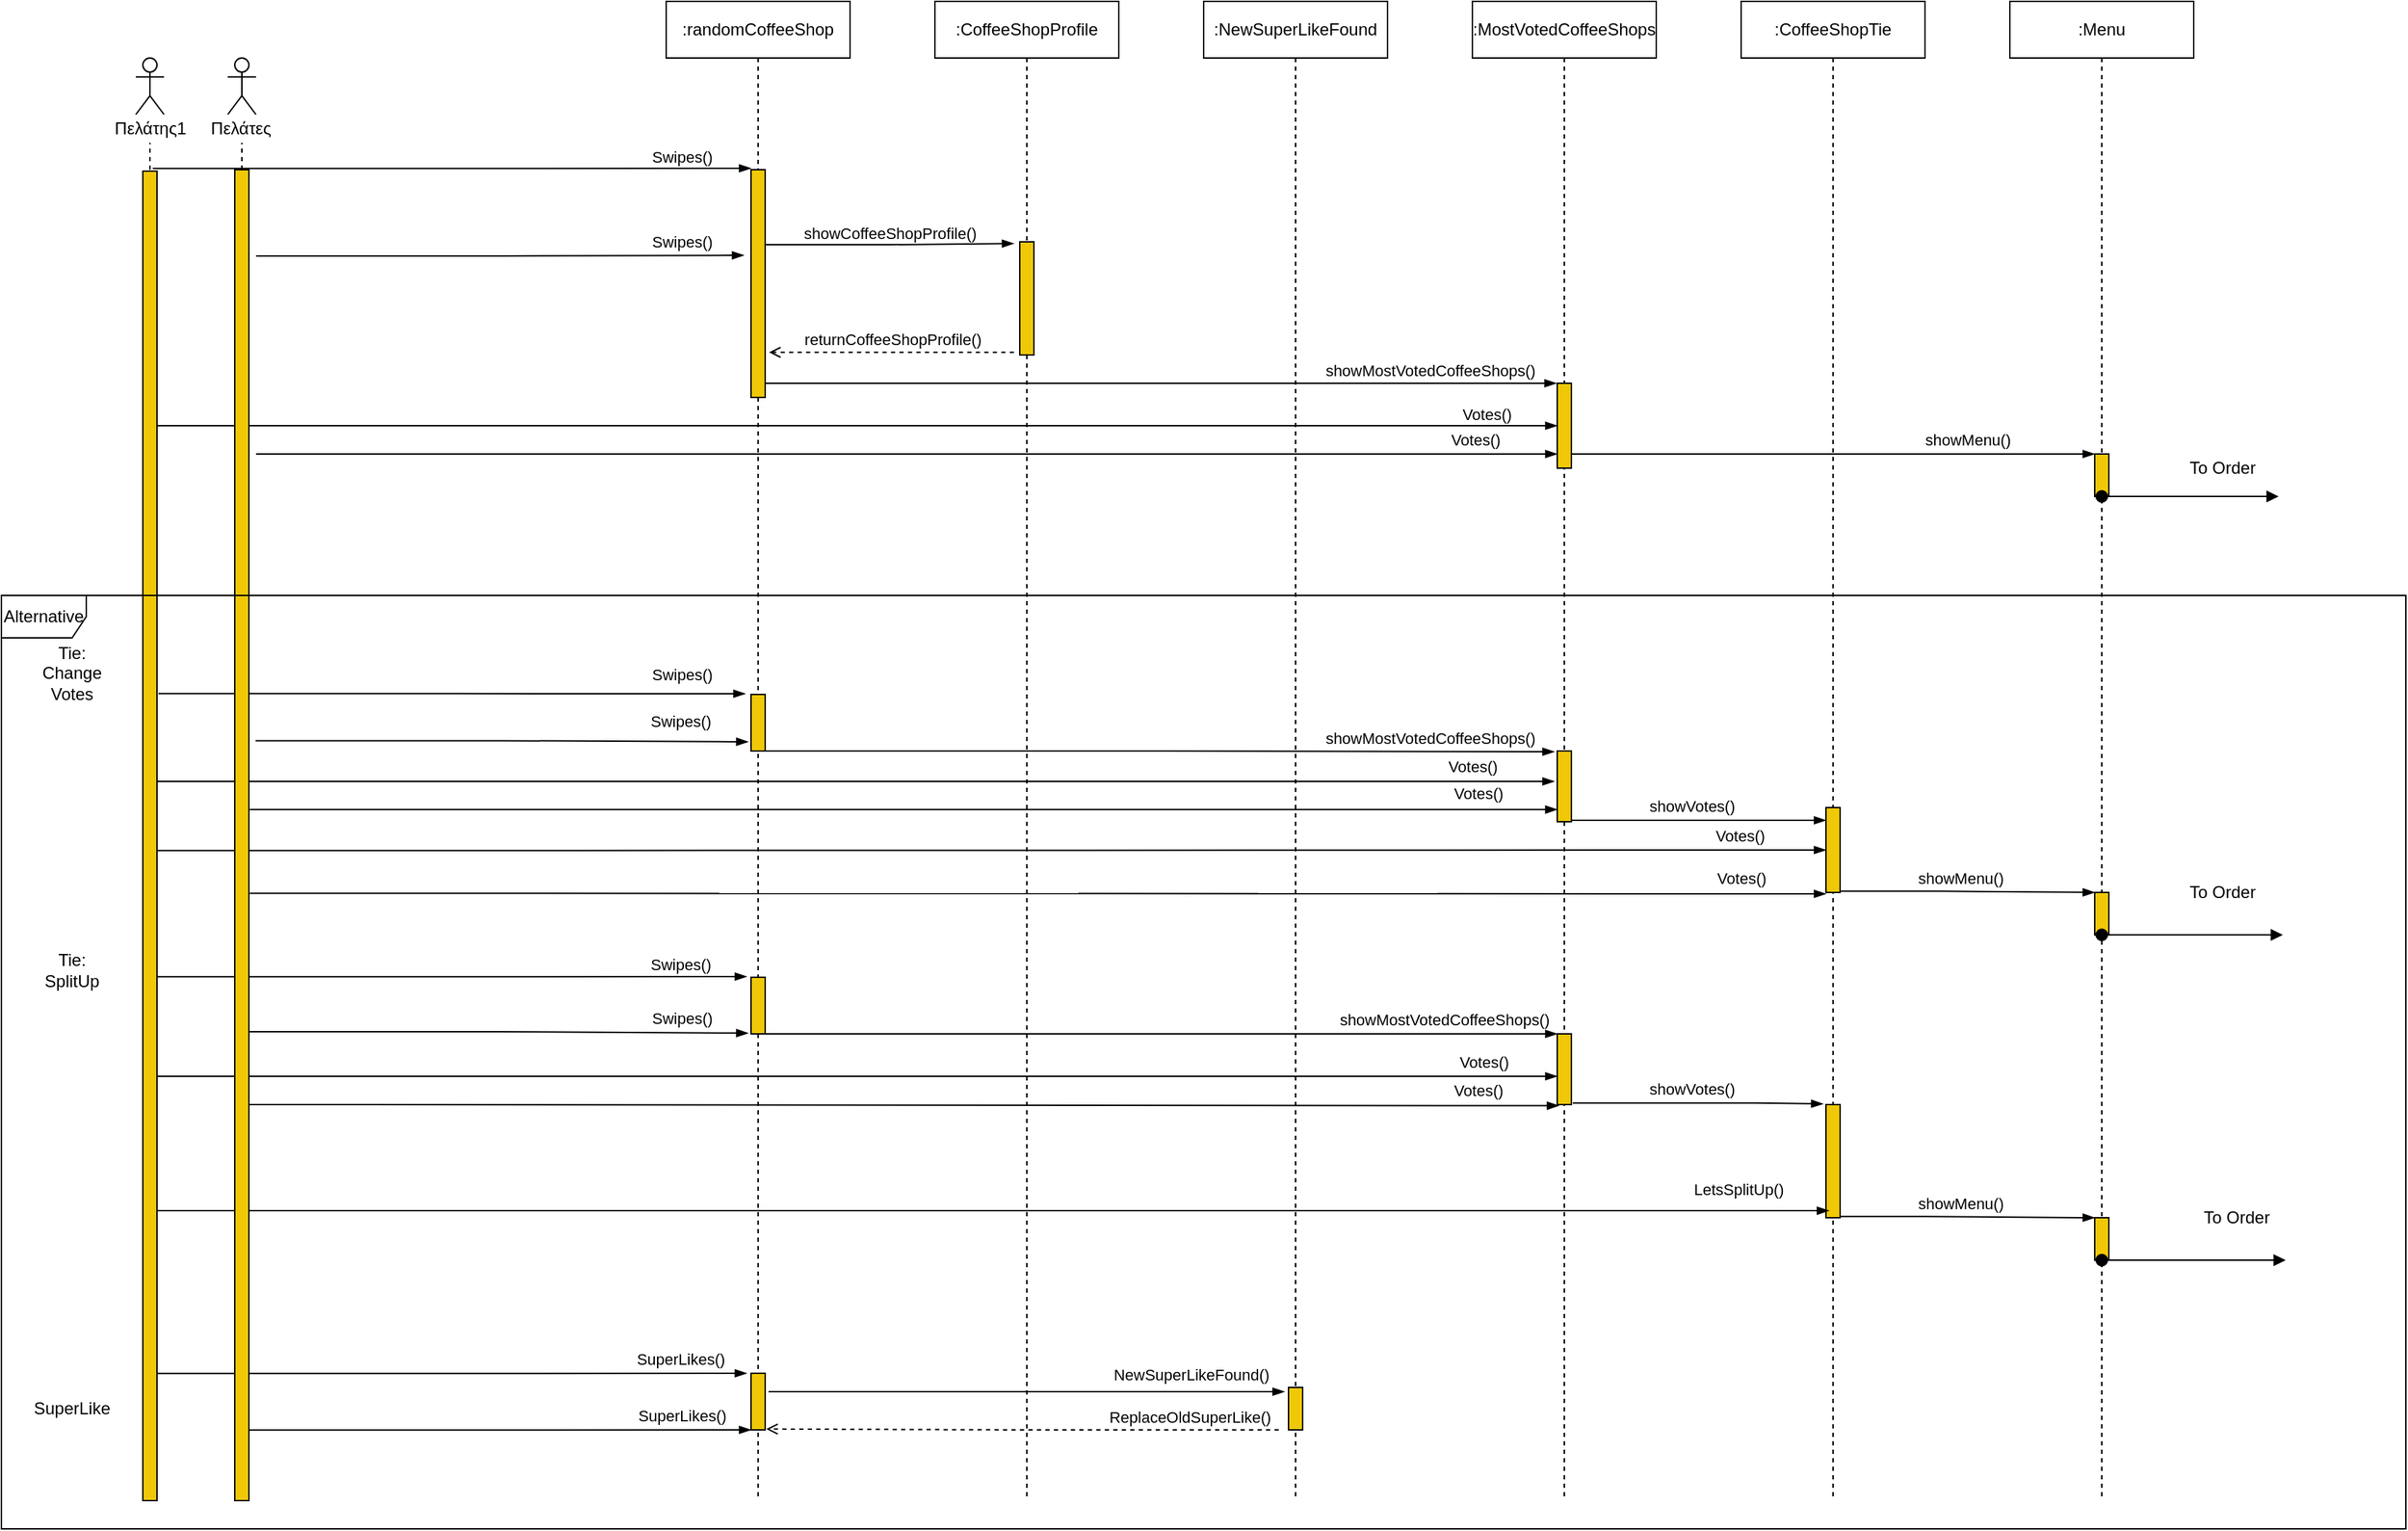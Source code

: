 <mxfile version="18.0.5" type="device"><diagram id="kgpKYQtTHZ0yAKxKKP6v" name="Page-1"><mxGraphModel dx="2144" dy="1158" grid="1" gridSize="10" guides="1" tooltips="1" connect="1" arrows="1" fold="1" page="1" pageScale="1" pageWidth="850" pageHeight="1100" math="0" shadow="0"><root><mxCell id="0"/><mxCell id="1" parent="0"/><mxCell id="6lnbLi-BZefnNeF9hboV-28" value="" style="edgeStyle=elbowEdgeStyle;fontSize=12;html=1;endArrow=blockThin;endFill=1;rounded=0;exitX=1;exitY=0.606;exitDx=0;exitDy=0;exitPerimeter=0;entryX=-0.3;entryY=-0.013;entryDx=0;entryDy=0;entryPerimeter=0;" edge="1" parent="1"><mxGeometry width="160" relative="1" as="geometry"><mxPoint x="110" y="990.16" as="sourcePoint"/><mxPoint x="527.0" y="990.0" as="targetPoint"/><Array as="points"/></mxGeometry></mxCell><mxCell id="6lnbLi-BZefnNeF9hboV-29" value="SuperLikes()" style="edgeLabel;html=1;align=center;verticalAlign=middle;resizable=0;points=[];" vertex="1" connectable="0" parent="6lnbLi-BZefnNeF9hboV-28"><mxGeometry relative="1" as="geometry"><mxPoint x="161" y="-10" as="offset"/></mxGeometry></mxCell><mxCell id="6lnbLi-BZefnNeF9hboV-7" value="" style="endArrow=blockThin;html=1;rounded=0;endFill=1;exitX=0.783;exitY=0.521;exitDx=0;exitDy=0;exitPerimeter=0;" edge="1" parent="1" source="6lnbLi-BZefnNeF9hboV-1" target="zHAnFsclG3uKEAv8WOl_-53"><mxGeometry width="50" height="50" relative="1" as="geometry"><mxPoint x="180" y="590" as="sourcePoint"/><mxPoint x="1080" y="590" as="targetPoint"/></mxGeometry></mxCell><mxCell id="zHAnFsclG3uKEAv8WOl_-54" value="" style="edgeStyle=elbowEdgeStyle;fontSize=12;html=1;endArrow=blockThin;endFill=1;rounded=0;exitX=1;exitY=0.459;exitDx=0;exitDy=0;exitPerimeter=0;entryX=-0.2;entryY=0.43;entryDx=0;entryDy=0;entryPerimeter=0;" parent="1" edge="1" target="zHAnFsclG3uKEAv8WOl_-53" source="zHAnFsclG3uKEAv8WOl_-13"><mxGeometry width="160" relative="1" as="geometry"><mxPoint x="350" y="570" as="sourcePoint"/><mxPoint x="1090" y="573" as="targetPoint"/><Array as="points"><mxPoint x="1070" y="570"/><mxPoint x="650" y="580"/><mxPoint x="670" y="570"/></Array></mxGeometry></mxCell><mxCell id="zHAnFsclG3uKEAv8WOl_-55" value="Votes()" style="edgeLabel;html=1;align=center;verticalAlign=middle;resizable=0;points=[];" parent="zHAnFsclG3uKEAv8WOl_-54" vertex="1" connectable="0"><mxGeometry relative="1" as="geometry"><mxPoint x="436" y="-11" as="offset"/></mxGeometry></mxCell><mxCell id="zHAnFsclG3uKEAv8WOl_-73" value="" style="edgeStyle=elbowEdgeStyle;fontSize=12;html=1;endArrow=blockThin;endFill=1;rounded=0;" parent="1" edge="1" source="zHAnFsclG3uKEAv8WOl_-11"><mxGeometry width="160" relative="1" as="geometry"><mxPoint x="120" y="780" as="sourcePoint"/><mxPoint x="1100" y="780" as="targetPoint"/><Array as="points"><mxPoint x="410" y="780"/><mxPoint x="430" y="770"/></Array></mxGeometry></mxCell><mxCell id="zHAnFsclG3uKEAv8WOl_-74" value="Votes()" style="edgeLabel;html=1;align=center;verticalAlign=middle;resizable=0;points=[];" parent="zHAnFsclG3uKEAv8WOl_-73" vertex="1" connectable="0"><mxGeometry relative="1" as="geometry"><mxPoint x="445" y="-10" as="offset"/></mxGeometry></mxCell><mxCell id="zHAnFsclG3uKEAv8WOl_-11" value="" style="shape=umlLifeline;participant=umlActor;perimeter=lifelinePerimeter;whiteSpace=wrap;html=1;container=1;collapsible=0;recursiveResize=0;verticalAlign=top;spacingTop=36;outlineConnect=0;strokeColor=default;shadow=0;fontFamily=Times New Roman;fillColor=none;" parent="1" vertex="1"><mxGeometry x="95" y="60" width="20" height="1000" as="geometry"/></mxCell><mxCell id="zHAnFsclG3uKEAv8WOl_-14" value=":randomCoffeeShop" style="shape=umlLifeline;perimeter=lifelinePerimeter;whiteSpace=wrap;html=1;container=1;collapsible=0;recursiveResize=0;outlineConnect=0;strokeColor=default;fillColor=none;" parent="1" vertex="1"><mxGeometry x="470" y="20" width="130" height="1060" as="geometry"/></mxCell><mxCell id="zHAnFsclG3uKEAv8WOl_-15" value="" style="html=1;points=[];perimeter=orthogonalPerimeter;fillColor=#F0C808;" parent="zHAnFsclG3uKEAv8WOl_-14" vertex="1"><mxGeometry x="60" y="119" width="10" height="161" as="geometry"/></mxCell><mxCell id="zHAnFsclG3uKEAv8WOl_-17" value="" style="edgeStyle=elbowEdgeStyle;fontSize=12;html=1;endArrow=blockThin;endFill=1;rounded=0;exitX=0.7;exitY=-0.002;exitDx=0;exitDy=0;exitPerimeter=0;" parent="zHAnFsclG3uKEAv8WOl_-14" edge="1" source="zHAnFsclG3uKEAv8WOl_-13"><mxGeometry width="160" relative="1" as="geometry"><mxPoint x="-120" y="118" as="sourcePoint"/><mxPoint x="60" y="118" as="targetPoint"/><Array as="points"/></mxGeometry></mxCell><mxCell id="zHAnFsclG3uKEAv8WOl_-18" value="Swipes()" style="edgeLabel;html=1;align=center;verticalAlign=middle;resizable=0;points=[];" parent="zHAnFsclG3uKEAv8WOl_-17" vertex="1" connectable="0"><mxGeometry relative="1" as="geometry"><mxPoint x="162" y="-8" as="offset"/></mxGeometry></mxCell><mxCell id="zHAnFsclG3uKEAv8WOl_-22" value="" style="edgeStyle=elbowEdgeStyle;fontSize=12;html=1;endArrow=blockThin;endFill=1;rounded=0;entryX=-0.411;entryY=0.015;entryDx=0;entryDy=0;entryPerimeter=0;" parent="zHAnFsclG3uKEAv8WOl_-14" target="zHAnFsclG3uKEAv8WOl_-20" edge="1"><mxGeometry width="160" relative="1" as="geometry"><mxPoint x="70" y="172" as="sourcePoint"/><mxPoint x="210" y="170" as="targetPoint"/><Array as="points"/></mxGeometry></mxCell><mxCell id="zHAnFsclG3uKEAv8WOl_-23" value="showCoffeeShopProfile()" style="edgeLabel;html=1;align=center;verticalAlign=middle;resizable=0;points=[];" parent="zHAnFsclG3uKEAv8WOl_-22" vertex="1" connectable="0"><mxGeometry relative="1" as="geometry"><mxPoint y="-8" as="offset"/></mxGeometry></mxCell><mxCell id="zHAnFsclG3uKEAv8WOl_-46" value="" style="html=1;points=[];perimeter=orthogonalPerimeter;fillColor=#F0C808;" parent="zHAnFsclG3uKEAv8WOl_-14" vertex="1"><mxGeometry x="60" y="490" width="10" height="40" as="geometry"/></mxCell><mxCell id="zHAnFsclG3uKEAv8WOl_-69" value="" style="html=1;points=[];perimeter=orthogonalPerimeter;fillColor=#F0C808;" parent="zHAnFsclG3uKEAv8WOl_-14" vertex="1"><mxGeometry x="60" y="690" width="10" height="40" as="geometry"/></mxCell><mxCell id="6lnbLi-BZefnNeF9hboV-27" value="" style="html=1;points=[];perimeter=orthogonalPerimeter;fillColor=#F0C808;" vertex="1" parent="zHAnFsclG3uKEAv8WOl_-14"><mxGeometry x="60" y="970" width="10" height="40" as="geometry"/></mxCell><mxCell id="zHAnFsclG3uKEAv8WOl_-19" value=":CoffeeShopProfile" style="shape=umlLifeline;perimeter=lifelinePerimeter;whiteSpace=wrap;html=1;container=1;collapsible=0;recursiveResize=0;outlineConnect=0;strokeColor=default;fillColor=none;" parent="1" vertex="1"><mxGeometry x="660" y="20" width="130" height="1060" as="geometry"/></mxCell><mxCell id="zHAnFsclG3uKEAv8WOl_-20" value="" style="html=1;points=[];perimeter=orthogonalPerimeter;fillColor=#F0C808;" parent="zHAnFsclG3uKEAv8WOl_-19" vertex="1"><mxGeometry x="60" y="170" width="10" height="80" as="geometry"/></mxCell><mxCell id="zHAnFsclG3uKEAv8WOl_-27" value=":MostVotedCoffeeShops" style="shape=umlLifeline;perimeter=lifelinePerimeter;whiteSpace=wrap;html=1;container=1;collapsible=0;recursiveResize=0;outlineConnect=0;strokeColor=default;fillColor=none;" parent="1" vertex="1"><mxGeometry x="1040" y="20" width="130" height="1060" as="geometry"/></mxCell><mxCell id="zHAnFsclG3uKEAv8WOl_-28" value="" style="html=1;points=[];perimeter=orthogonalPerimeter;fillColor=#F0C808;" parent="zHAnFsclG3uKEAv8WOl_-27" vertex="1"><mxGeometry x="60" y="270" width="10" height="60" as="geometry"/></mxCell><mxCell id="6lnbLi-BZefnNeF9hboV-18" value="" style="edgeStyle=elbowEdgeStyle;fontSize=12;html=1;endArrow=blockThin;endFill=1;rounded=0;exitX=1.1;exitY=0.91;exitDx=0;exitDy=0;exitPerimeter=0;entryX=-0.2;entryY=-0.006;entryDx=0;entryDy=0;entryPerimeter=0;" edge="1" parent="zHAnFsclG3uKEAv8WOl_-27" target="zHAnFsclG3uKEAv8WOl_-77"><mxGeometry width="160" relative="1" as="geometry"><mxPoint x="71" y="778.88" as="sourcePoint"/><mxPoint x="270" y="779" as="targetPoint"/><Array as="points"><mxPoint x="200" y="748.38"/></Array></mxGeometry></mxCell><mxCell id="6lnbLi-BZefnNeF9hboV-19" value="showVotes()" style="edgeLabel;html=1;align=center;verticalAlign=middle;resizable=0;points=[];" vertex="1" connectable="0" parent="6lnbLi-BZefnNeF9hboV-18"><mxGeometry relative="1" as="geometry"><mxPoint x="-5" y="-10" as="offset"/></mxGeometry></mxCell><mxCell id="zHAnFsclG3uKEAv8WOl_-53" value="" style="html=1;points=[];perimeter=orthogonalPerimeter;fillColor=#F0C808;" parent="zHAnFsclG3uKEAv8WOl_-27" vertex="1"><mxGeometry x="60" y="530" width="10" height="50" as="geometry"/></mxCell><mxCell id="zHAnFsclG3uKEAv8WOl_-72" value="" style="html=1;points=[];perimeter=orthogonalPerimeter;fillColor=#F0C808;" parent="zHAnFsclG3uKEAv8WOl_-27" vertex="1"><mxGeometry x="60" y="730" width="10" height="50" as="geometry"/></mxCell><mxCell id="zHAnFsclG3uKEAv8WOl_-49" value="" style="edgeStyle=elbowEdgeStyle;fontSize=12;html=1;endArrow=blockThin;endFill=1;rounded=0;entryX=-0.056;entryY=0.149;entryDx=0;entryDy=0;entryPerimeter=0;" parent="zHAnFsclG3uKEAv8WOl_-27" edge="1"><mxGeometry width="160" relative="1" as="geometry"><mxPoint x="-500" y="270.06" as="sourcePoint"/><mxPoint x="59.44" y="270.0" as="targetPoint"/><Array as="points"/></mxGeometry></mxCell><mxCell id="zHAnFsclG3uKEAv8WOl_-50" value="showMostVotedCoffeeShops()" style="edgeLabel;html=1;align=center;verticalAlign=middle;resizable=0;points=[];" parent="zHAnFsclG3uKEAv8WOl_-49" vertex="1" connectable="0"><mxGeometry relative="1" as="geometry"><mxPoint x="190" y="-9" as="offset"/></mxGeometry></mxCell><mxCell id="zHAnFsclG3uKEAv8WOl_-30" value="" style="edgeStyle=elbowEdgeStyle;fontSize=12;html=1;endArrow=blockThin;endFill=1;rounded=0;entryX=0;entryY=0.5;entryDx=0;entryDy=0;entryPerimeter=0;" parent="1" target="zHAnFsclG3uKEAv8WOl_-28" edge="1"><mxGeometry width="160" relative="1" as="geometry"><mxPoint x="110" y="320" as="sourcePoint"/><mxPoint x="600" y="320" as="targetPoint"/><Array as="points"><mxPoint x="410" y="330"/><mxPoint x="430" y="320"/></Array></mxGeometry></mxCell><mxCell id="zHAnFsclG3uKEAv8WOl_-31" value="Votes()" style="edgeLabel;html=1;align=center;verticalAlign=middle;resizable=0;points=[];" parent="zHAnFsclG3uKEAv8WOl_-30" vertex="1" connectable="0"><mxGeometry relative="1" as="geometry"><mxPoint x="445" y="-8" as="offset"/></mxGeometry></mxCell><mxCell id="zHAnFsclG3uKEAv8WOl_-36" value="" style="edgeStyle=elbowEdgeStyle;fontSize=12;html=1;endArrow=blockThin;endFill=1;rounded=0;entryX=0;entryY=0;entryDx=0;entryDy=0;entryPerimeter=0;" parent="1" target="zHAnFsclG3uKEAv8WOl_-39" edge="1"><mxGeometry width="160" relative="1" as="geometry"><mxPoint x="1110" y="340" as="sourcePoint"/><mxPoint x="920" y="330" as="targetPoint"/><Array as="points"/></mxGeometry></mxCell><mxCell id="zHAnFsclG3uKEAv8WOl_-37" value="showMenu()" style="edgeLabel;html=1;align=center;verticalAlign=middle;resizable=0;points=[];" parent="zHAnFsclG3uKEAv8WOl_-36" vertex="1" connectable="0"><mxGeometry relative="1" as="geometry"><mxPoint x="95" y="-10" as="offset"/></mxGeometry></mxCell><mxCell id="zHAnFsclG3uKEAv8WOl_-38" value=":Menu" style="shape=umlLifeline;perimeter=lifelinePerimeter;whiteSpace=wrap;html=1;container=1;collapsible=0;recursiveResize=0;outlineConnect=0;strokeColor=default;fillColor=none;" parent="1" vertex="1"><mxGeometry x="1420" y="20" width="130" height="1060" as="geometry"/></mxCell><mxCell id="zHAnFsclG3uKEAv8WOl_-39" value="" style="html=1;points=[];perimeter=orthogonalPerimeter;fillColor=#F0C808;" parent="zHAnFsclG3uKEAv8WOl_-38" vertex="1"><mxGeometry x="60" y="320" width="10" height="30" as="geometry"/></mxCell><mxCell id="zHAnFsclG3uKEAv8WOl_-41" value="" style="html=1;verticalAlign=bottom;startArrow=oval;startFill=1;endArrow=block;startSize=8;rounded=0;shadow=0;labelBorderColor=none;sketch=0;fontFamily=Times New Roman;fontColor=default;" parent="zHAnFsclG3uKEAv8WOl_-38" edge="1"><mxGeometry width="60" relative="1" as="geometry"><mxPoint x="65" y="350" as="sourcePoint"/><mxPoint x="190" y="350" as="targetPoint"/><Array as="points"><mxPoint x="161" y="350"/></Array></mxGeometry></mxCell><mxCell id="zHAnFsclG3uKEAv8WOl_-80" value="" style="html=1;points=[];perimeter=orthogonalPerimeter;fillColor=#F0C808;" parent="zHAnFsclG3uKEAv8WOl_-38" vertex="1"><mxGeometry x="60" y="860" width="10" height="30" as="geometry"/></mxCell><mxCell id="zHAnFsclG3uKEAv8WOl_-81" value="" style="html=1;verticalAlign=bottom;startArrow=oval;startFill=1;endArrow=block;startSize=8;rounded=0;shadow=0;labelBorderColor=none;sketch=0;fontFamily=Times New Roman;fontColor=default;" parent="zHAnFsclG3uKEAv8WOl_-38" edge="1"><mxGeometry width="60" relative="1" as="geometry"><mxPoint x="65" y="890.0" as="sourcePoint"/><mxPoint x="195.0" y="890.0" as="targetPoint"/><Array as="points"><mxPoint x="171" y="890"/></Array></mxGeometry></mxCell><mxCell id="zHAnFsclG3uKEAv8WOl_-63" value="" style="html=1;points=[];perimeter=orthogonalPerimeter;fillColor=#F0C808;" parent="zHAnFsclG3uKEAv8WOl_-38" vertex="1"><mxGeometry x="60" y="630" width="10" height="30" as="geometry"/></mxCell><mxCell id="zHAnFsclG3uKEAv8WOl_-64" value="" style="html=1;verticalAlign=bottom;startArrow=oval;startFill=1;endArrow=block;startSize=8;rounded=0;shadow=0;labelBorderColor=none;sketch=0;fontFamily=Times New Roman;fontColor=default;" parent="zHAnFsclG3uKEAv8WOl_-38" edge="1"><mxGeometry width="60" relative="1" as="geometry"><mxPoint x="65" y="660" as="sourcePoint"/><mxPoint x="193" y="660" as="targetPoint"/><Array as="points"><mxPoint x="171" y="660"/></Array></mxGeometry></mxCell><mxCell id="zHAnFsclG3uKEAv8WOl_-42" value="To Order" style="text;html=1;align=center;verticalAlign=middle;resizable=0;points=[];autosize=1;strokeColor=none;fillColor=none;fontColor=none;" parent="1" vertex="1"><mxGeometry x="1540" y="340" width="60" height="20" as="geometry"/></mxCell><mxCell id="zHAnFsclG3uKEAv8WOl_-44" value="" style="edgeStyle=elbowEdgeStyle;fontSize=12;html=1;endArrow=blockThin;endFill=1;rounded=0;exitX=1.1;exitY=0.393;exitDx=0;exitDy=0;exitPerimeter=0;entryX=-0.4;entryY=-0.013;entryDx=0;entryDy=0;entryPerimeter=0;" parent="1" edge="1" target="zHAnFsclG3uKEAv8WOl_-46" source="zHAnFsclG3uKEAv8WOl_-13"><mxGeometry width="160" relative="1" as="geometry"><mxPoint x="160" y="510" as="sourcePoint"/><mxPoint x="291" y="510" as="targetPoint"/><Array as="points"/></mxGeometry></mxCell><mxCell id="zHAnFsclG3uKEAv8WOl_-45" value="Swipes()" style="edgeLabel;html=1;align=center;verticalAlign=middle;resizable=0;points=[];" parent="zHAnFsclG3uKEAv8WOl_-44" vertex="1" connectable="0"><mxGeometry relative="1" as="geometry"><mxPoint x="162" y="-14" as="offset"/></mxGeometry></mxCell><mxCell id="zHAnFsclG3uKEAv8WOl_-47" value="Tie: Change Votes" style="text;html=1;strokeColor=none;fillColor=none;align=center;verticalAlign=middle;whiteSpace=wrap;rounded=0;" parent="1" vertex="1"><mxGeometry x="20" y="480" width="60" height="30" as="geometry"/></mxCell><mxCell id="zHAnFsclG3uKEAv8WOl_-25" value="" style="edgeStyle=elbowEdgeStyle;fontSize=12;html=1;endArrow=open;endFill=0;rounded=0;dashed=1;exitX=-0.411;exitY=0.976;exitDx=0;exitDy=0;exitPerimeter=0;entryX=1.278;entryY=0.802;entryDx=0;entryDy=0;entryPerimeter=0;" parent="1" source="zHAnFsclG3uKEAv8WOl_-20" target="zHAnFsclG3uKEAv8WOl_-15" edge="1"><mxGeometry width="160" relative="1" as="geometry"><mxPoint x="440" y="269" as="sourcePoint"/><mxPoint x="310" y="269" as="targetPoint"/><Array as="points"/></mxGeometry></mxCell><mxCell id="zHAnFsclG3uKEAv8WOl_-26" value="returnCoffeeShopProfile()" style="edgeLabel;html=1;align=center;verticalAlign=middle;resizable=0;points=[];" parent="zHAnFsclG3uKEAv8WOl_-25" vertex="1" connectable="0"><mxGeometry relative="1" as="geometry"><mxPoint y="-9" as="offset"/></mxGeometry></mxCell><mxCell id="zHAnFsclG3uKEAv8WOl_-51" value="" style="edgeStyle=elbowEdgeStyle;fontSize=12;html=1;endArrow=blockThin;endFill=1;rounded=0;entryX=-0.2;entryY=0.01;entryDx=0;entryDy=0;entryPerimeter=0;" parent="1" target="zHAnFsclG3uKEAv8WOl_-53" edge="1"><mxGeometry width="160" relative="1" as="geometry"><mxPoint x="540" y="550" as="sourcePoint"/><mxPoint x="1080" y="550" as="targetPoint"/><Array as="points"/></mxGeometry></mxCell><mxCell id="zHAnFsclG3uKEAv8WOl_-52" value="showMostVotedCoffeeShops()" style="edgeLabel;html=1;align=center;verticalAlign=middle;resizable=0;points=[];" parent="zHAnFsclG3uKEAv8WOl_-51" vertex="1" connectable="0"><mxGeometry relative="1" as="geometry"><mxPoint x="191" y="-10" as="offset"/></mxGeometry></mxCell><mxCell id="zHAnFsclG3uKEAv8WOl_-56" value=":CoffeeShopTie" style="shape=umlLifeline;perimeter=lifelinePerimeter;whiteSpace=wrap;html=1;container=1;collapsible=0;recursiveResize=0;outlineConnect=0;strokeColor=default;fillColor=none;" parent="1" vertex="1"><mxGeometry x="1230" y="20" width="130" height="1060" as="geometry"/></mxCell><mxCell id="zHAnFsclG3uKEAv8WOl_-58" value="" style="html=1;points=[];perimeter=orthogonalPerimeter;fillColor=#F0C808;" parent="zHAnFsclG3uKEAv8WOl_-56" vertex="1"><mxGeometry x="60" y="570" width="10" height="60" as="geometry"/></mxCell><mxCell id="zHAnFsclG3uKEAv8WOl_-77" value="" style="html=1;points=[];perimeter=orthogonalPerimeter;fillColor=#F0C808;" parent="zHAnFsclG3uKEAv8WOl_-56" vertex="1"><mxGeometry x="60" y="780" width="10" height="80" as="geometry"/></mxCell><mxCell id="zHAnFsclG3uKEAv8WOl_-59" value="" style="edgeStyle=elbowEdgeStyle;fontSize=12;html=1;endArrow=blockThin;endFill=1;rounded=0;exitX=1;exitY=0.511;exitDx=0;exitDy=0;exitPerimeter=0;" parent="1" edge="1" source="zHAnFsclG3uKEAv8WOl_-13"><mxGeometry width="160" relative="1" as="geometry"><mxPoint x="120" y="620" as="sourcePoint"/><mxPoint x="1290" y="620" as="targetPoint"/><Array as="points"><mxPoint x="410" y="630"/><mxPoint x="430" y="620"/></Array></mxGeometry></mxCell><mxCell id="zHAnFsclG3uKEAv8WOl_-60" value="Votes()" style="edgeLabel;html=1;align=center;verticalAlign=middle;resizable=0;points=[];" parent="zHAnFsclG3uKEAv8WOl_-59" vertex="1" connectable="0"><mxGeometry relative="1" as="geometry"><mxPoint x="529" y="-10" as="offset"/></mxGeometry></mxCell><mxCell id="zHAnFsclG3uKEAv8WOl_-61" value="" style="edgeStyle=elbowEdgeStyle;fontSize=12;html=1;endArrow=blockThin;endFill=1;rounded=0;exitX=1;exitY=0.985;exitDx=0;exitDy=0;exitPerimeter=0;" parent="1" edge="1" source="zHAnFsclG3uKEAv8WOl_-58"><mxGeometry width="160" relative="1" as="geometry"><mxPoint x="1310" y="649.09" as="sourcePoint"/><mxPoint x="1480" y="650" as="targetPoint"/><Array as="points"><mxPoint x="1370" y="659.09"/></Array></mxGeometry></mxCell><mxCell id="zHAnFsclG3uKEAv8WOl_-62" value="showMenu()" style="edgeLabel;html=1;align=center;verticalAlign=middle;resizable=0;points=[];" parent="zHAnFsclG3uKEAv8WOl_-61" vertex="1" connectable="0"><mxGeometry relative="1" as="geometry"><mxPoint x="-5" y="-10" as="offset"/></mxGeometry></mxCell><mxCell id="zHAnFsclG3uKEAv8WOl_-65" value="To Order" style="text;html=1;align=center;verticalAlign=middle;resizable=0;points=[];autosize=1;strokeColor=none;fillColor=none;fontColor=none;" parent="1" vertex="1"><mxGeometry x="1540" y="640" width="60" height="20" as="geometry"/></mxCell><mxCell id="zHAnFsclG3uKEAv8WOl_-66" value="Tie: SplitUp" style="text;html=1;strokeColor=none;fillColor=none;align=center;verticalAlign=middle;whiteSpace=wrap;rounded=0;" parent="1" vertex="1"><mxGeometry x="20" y="690" width="60" height="30" as="geometry"/></mxCell><mxCell id="zHAnFsclG3uKEAv8WOl_-67" value="" style="edgeStyle=elbowEdgeStyle;fontSize=12;html=1;endArrow=blockThin;endFill=1;rounded=0;exitX=1;exitY=0.606;exitDx=0;exitDy=0;exitPerimeter=0;entryX=-0.3;entryY=-0.013;entryDx=0;entryDy=0;entryPerimeter=0;" parent="1" edge="1" target="zHAnFsclG3uKEAv8WOl_-69" source="zHAnFsclG3uKEAv8WOl_-13"><mxGeometry width="160" relative="1" as="geometry"><mxPoint x="160" y="710" as="sourcePoint"/><mxPoint x="291.0" y="710" as="targetPoint"/><Array as="points"/></mxGeometry></mxCell><mxCell id="zHAnFsclG3uKEAv8WOl_-68" value="Swipes()" style="edgeLabel;html=1;align=center;verticalAlign=middle;resizable=0;points=[];" parent="zHAnFsclG3uKEAv8WOl_-67" vertex="1" connectable="0"><mxGeometry relative="1" as="geometry"><mxPoint x="161" y="-9" as="offset"/></mxGeometry></mxCell><mxCell id="zHAnFsclG3uKEAv8WOl_-70" value="" style="edgeStyle=elbowEdgeStyle;fontSize=12;html=1;endArrow=blockThin;endFill=1;rounded=0;entryX=0;entryY=0;entryDx=0;entryDy=0;entryPerimeter=0;" parent="1" edge="1" target="zHAnFsclG3uKEAv8WOl_-72"><mxGeometry width="160" relative="1" as="geometry"><mxPoint x="540" y="750" as="sourcePoint"/><mxPoint x="613.83" y="750.46" as="targetPoint"/><Array as="points"/></mxGeometry></mxCell><mxCell id="zHAnFsclG3uKEAv8WOl_-71" value="showMostVotedCoffeeShops()" style="edgeLabel;html=1;align=center;verticalAlign=middle;resizable=0;points=[];" parent="zHAnFsclG3uKEAv8WOl_-70" vertex="1" connectable="0"><mxGeometry relative="1" as="geometry"><mxPoint x="200" y="-10" as="offset"/></mxGeometry></mxCell><mxCell id="zHAnFsclG3uKEAv8WOl_-82" value="To Order" style="text;html=1;align=center;verticalAlign=middle;resizable=0;points=[];autosize=1;strokeColor=none;fillColor=none;fontColor=none;" parent="1" vertex="1"><mxGeometry x="1550" y="870" width="60" height="20" as="geometry"/></mxCell><mxCell id="zHAnFsclG3uKEAv8WOl_-84" value="" style="edgeStyle=elbowEdgeStyle;fontSize=12;html=1;endArrow=blockThin;endFill=1;rounded=0;exitX=1;exitY=1;exitDx=0;exitDy=0;exitPerimeter=0;" parent="1" edge="1"><mxGeometry width="160" relative="1" as="geometry"><mxPoint x="1300" y="879.09" as="sourcePoint"/><mxPoint x="1480" y="880" as="targetPoint"/><Array as="points"><mxPoint x="1360" y="889.09"/></Array></mxGeometry></mxCell><mxCell id="zHAnFsclG3uKEAv8WOl_-85" value="showMenu()" style="edgeLabel;html=1;align=center;verticalAlign=middle;resizable=0;points=[];" parent="zHAnFsclG3uKEAv8WOl_-84" vertex="1" connectable="0"><mxGeometry relative="1" as="geometry"><mxPoint x="-5" y="-10" as="offset"/></mxGeometry></mxCell><mxCell id="zHAnFsclG3uKEAv8WOl_-13" value="" style="html=1;points=[];perimeter=orthogonalPerimeter;fillColor=#F0C808;" parent="1" vertex="1"><mxGeometry x="100" y="140" width="10" height="940" as="geometry"/></mxCell><mxCell id="6lnbLi-BZefnNeF9hboV-3" value="" style="edgeStyle=elbowEdgeStyle;fontSize=12;html=1;endArrow=blockThin;endFill=1;rounded=0;entryX=-0.5;entryY=0.376;entryDx=0;entryDy=0;entryPerimeter=0;" edge="1" parent="1" target="zHAnFsclG3uKEAv8WOl_-15"><mxGeometry width="160" relative="1" as="geometry"><mxPoint x="180" y="200" as="sourcePoint"/><mxPoint x="290" y="200" as="targetPoint"/><Array as="points"/></mxGeometry></mxCell><mxCell id="6lnbLi-BZefnNeF9hboV-4" value="Swipes()" style="edgeLabel;html=1;align=center;verticalAlign=middle;resizable=0;points=[];" vertex="1" connectable="0" parent="6lnbLi-BZefnNeF9hboV-3"><mxGeometry relative="1" as="geometry"><mxPoint x="128" y="-10" as="offset"/></mxGeometry></mxCell><mxCell id="6lnbLi-BZefnNeF9hboV-5" value="" style="endArrow=blockThin;html=1;rounded=0;endFill=1;" edge="1" parent="1"><mxGeometry width="50" height="50" relative="1" as="geometry"><mxPoint x="180" y="340" as="sourcePoint"/><mxPoint x="1100" y="340" as="targetPoint"/></mxGeometry></mxCell><mxCell id="6lnbLi-BZefnNeF9hboV-6" value="Votes()" style="edgeLabel;html=1;align=center;verticalAlign=middle;resizable=0;points=[];" vertex="1" connectable="0" parent="1"><mxGeometry x="1040" y="410" as="geometry"><mxPoint x="2" y="-80" as="offset"/></mxGeometry></mxCell><mxCell id="6lnbLi-BZefnNeF9hboV-9" value="" style="endArrow=blockThin;html=1;rounded=0;endFill=1;exitX=0.783;exitY=0.579;exitDx=0;exitDy=0;exitPerimeter=0;" edge="1" parent="1" source="6lnbLi-BZefnNeF9hboV-1"><mxGeometry width="50" height="50" relative="1" as="geometry"><mxPoint x="200" y="651" as="sourcePoint"/><mxPoint x="1290" y="651" as="targetPoint"/></mxGeometry></mxCell><mxCell id="6lnbLi-BZefnNeF9hboV-10" value="Votes()" style="edgeLabel;html=1;align=center;verticalAlign=middle;resizable=0;points=[];" vertex="1" connectable="0" parent="1"><mxGeometry x="1230" y="640" as="geometry"/></mxCell><mxCell id="6lnbLi-BZefnNeF9hboV-12" value="" style="edgeStyle=elbowEdgeStyle;fontSize=12;html=1;endArrow=blockThin;endFill=1;rounded=0;entryX=-0.2;entryY=0.837;entryDx=0;entryDy=0;entryPerimeter=0;exitX=1.467;exitY=0.429;exitDx=0;exitDy=0;exitPerimeter=0;" edge="1" parent="1" source="6lnbLi-BZefnNeF9hboV-2" target="zHAnFsclG3uKEAv8WOl_-46"><mxGeometry width="160" relative="1" as="geometry"><mxPoint x="180" y="543.75" as="sourcePoint"/><mxPoint x="290" y="543.75" as="targetPoint"/><Array as="points"/></mxGeometry></mxCell><mxCell id="6lnbLi-BZefnNeF9hboV-13" value="Swipes()" style="edgeLabel;html=1;align=center;verticalAlign=middle;resizable=0;points=[];" vertex="1" connectable="0" parent="6lnbLi-BZefnNeF9hboV-12"><mxGeometry relative="1" as="geometry"><mxPoint x="126" y="-14" as="offset"/></mxGeometry></mxCell><mxCell id="6lnbLi-BZefnNeF9hboV-14" value="" style="edgeStyle=elbowEdgeStyle;fontSize=12;html=1;endArrow=blockThin;endFill=1;rounded=0;entryX=-0.2;entryY=0.987;entryDx=0;entryDy=0;entryPerimeter=0;exitX=0.583;exitY=0.675;exitDx=0;exitDy=0;exitPerimeter=0;" edge="1" parent="1" source="6lnbLi-BZefnNeF9hboV-1" target="zHAnFsclG3uKEAv8WOl_-69"><mxGeometry width="160" relative="1" as="geometry"><mxPoint x="190" y="749" as="sourcePoint"/><mxPoint x="290" y="748.75" as="targetPoint"/><Array as="points"/></mxGeometry></mxCell><mxCell id="6lnbLi-BZefnNeF9hboV-15" value="Swipes()" style="edgeLabel;html=1;align=center;verticalAlign=middle;resizable=0;points=[];" vertex="1" connectable="0" parent="6lnbLi-BZefnNeF9hboV-14"><mxGeometry relative="1" as="geometry"><mxPoint x="131" y="-10" as="offset"/></mxGeometry></mxCell><mxCell id="6lnbLi-BZefnNeF9hboV-16" value="" style="edgeStyle=elbowEdgeStyle;fontSize=12;html=1;endArrow=blockThin;endFill=1;rounded=0;" edge="1" parent="1"><mxGeometry width="160" relative="1" as="geometry"><mxPoint x="1110" y="599" as="sourcePoint"/><mxPoint x="1290" y="599" as="targetPoint"/><Array as="points"><mxPoint x="1130" y="586"/><mxPoint x="750" y="560"/></Array></mxGeometry></mxCell><mxCell id="6lnbLi-BZefnNeF9hboV-17" value="showVotes()" style="edgeLabel;html=1;align=center;verticalAlign=middle;resizable=0;points=[];" vertex="1" connectable="0" parent="6lnbLi-BZefnNeF9hboV-16"><mxGeometry relative="1" as="geometry"><mxPoint x="-5" y="-10" as="offset"/></mxGeometry></mxCell><mxCell id="zHAnFsclG3uKEAv8WOl_-75" value="" style="edgeStyle=elbowEdgeStyle;fontSize=12;html=1;endArrow=blockThin;endFill=1;rounded=0;entryX=0.209;entryY=0.938;entryDx=0;entryDy=0;entryPerimeter=0;" parent="1" edge="1" target="zHAnFsclG3uKEAv8WOl_-77"><mxGeometry width="160" relative="1" as="geometry"><mxPoint x="110" y="875" as="sourcePoint"/><mxPoint x="770" y="850.0" as="targetPoint"/><Array as="points"><mxPoint x="412" y="860"/><mxPoint x="432" y="850"/></Array></mxGeometry></mxCell><mxCell id="zHAnFsclG3uKEAv8WOl_-76" value="LetsSplitUp()" style="edgeLabel;html=1;align=center;verticalAlign=middle;resizable=0;points=[];" parent="zHAnFsclG3uKEAv8WOl_-75" vertex="1" connectable="0"><mxGeometry relative="1" as="geometry"><mxPoint x="527" y="-15" as="offset"/></mxGeometry></mxCell><mxCell id="6lnbLi-BZefnNeF9hboV-22" value="" style="edgeStyle=elbowEdgeStyle;fontSize=12;html=1;endArrow=blockThin;endFill=1;rounded=0;entryX=0.118;entryY=1.016;entryDx=0;entryDy=0;entryPerimeter=0;" edge="1" parent="1" source="6lnbLi-BZefnNeF9hboV-1" target="zHAnFsclG3uKEAv8WOl_-72"><mxGeometry width="160" relative="1" as="geometry"><mxPoint x="190" y="801" as="sourcePoint"/><mxPoint x="600" y="800" as="targetPoint"/><Array as="points"><mxPoint x="250" y="800"/><mxPoint x="350" y="798"/><mxPoint x="509.24" y="809.26"/><mxPoint x="529.24" y="799.26"/></Array></mxGeometry></mxCell><mxCell id="6lnbLi-BZefnNeF9hboV-23" value="Votes()" style="edgeLabel;html=1;align=center;verticalAlign=middle;resizable=0;points=[];" vertex="1" connectable="0" parent="6lnbLi-BZefnNeF9hboV-22"><mxGeometry relative="1" as="geometry"><mxPoint x="409" y="-11" as="offset"/></mxGeometry></mxCell><mxCell id="6lnbLi-BZefnNeF9hboV-1" value="" style="shape=umlLifeline;participant=umlActor;perimeter=lifelinePerimeter;whiteSpace=wrap;html=1;container=1;collapsible=0;recursiveResize=0;verticalAlign=top;spacingTop=36;outlineConnect=0;strokeColor=default;shadow=0;fontFamily=Times New Roman;fillColor=none;" vertex="1" parent="1"><mxGeometry x="160" y="60" width="20" height="1020" as="geometry"/></mxCell><mxCell id="6lnbLi-BZefnNeF9hboV-2" value="" style="html=1;points=[];perimeter=orthogonalPerimeter;fillColor=#F0C808;gradientColor=none;" vertex="1" parent="6lnbLi-BZefnNeF9hboV-1"><mxGeometry x="5" y="79" width="10" height="941" as="geometry"/></mxCell><mxCell id="6lnbLi-BZefnNeF9hboV-8" value="Votes()" style="edgeLabel;html=1;align=center;verticalAlign=middle;resizable=0;points=[];" vertex="1" connectable="0" parent="1"><mxGeometry x="1000" y="631" as="geometry"><mxPoint x="44" y="-51" as="offset"/></mxGeometry></mxCell><mxCell id="6lnbLi-BZefnNeF9hboV-24" value=":NewSuperLikeFound" style="shape=umlLifeline;perimeter=lifelinePerimeter;whiteSpace=wrap;html=1;container=1;collapsible=0;recursiveResize=0;outlineConnect=0;strokeColor=default;fillColor=none;" vertex="1" parent="1"><mxGeometry x="850" y="20" width="130" height="1060" as="geometry"/></mxCell><mxCell id="6lnbLi-BZefnNeF9hboV-25" value="" style="html=1;points=[];perimeter=orthogonalPerimeter;fillColor=#F0C808;" vertex="1" parent="6lnbLi-BZefnNeF9hboV-24"><mxGeometry x="60" y="980" width="10" height="30" as="geometry"/></mxCell><mxCell id="6lnbLi-BZefnNeF9hboV-26" value="SuperLike" style="text;html=1;strokeColor=none;fillColor=none;align=center;verticalAlign=middle;whiteSpace=wrap;rounded=0;" vertex="1" parent="1"><mxGeometry x="20" y="1000" width="60" height="30" as="geometry"/></mxCell><mxCell id="6lnbLi-BZefnNeF9hboV-30" value="" style="edgeStyle=elbowEdgeStyle;fontSize=12;html=1;endArrow=blockThin;endFill=1;rounded=0;exitX=1.02;exitY=0.947;exitDx=0;exitDy=0;exitPerimeter=0;" edge="1" parent="1" source="6lnbLi-BZefnNeF9hboV-2"><mxGeometry width="160" relative="1" as="geometry"><mxPoint x="180" y="1031" as="sourcePoint"/><mxPoint x="530" y="1030" as="targetPoint"/><Array as="points"/></mxGeometry></mxCell><mxCell id="6lnbLi-BZefnNeF9hboV-31" value="SuperLikes()" style="edgeLabel;html=1;align=center;verticalAlign=middle;resizable=0;points=[];" vertex="1" connectable="0" parent="6lnbLi-BZefnNeF9hboV-30"><mxGeometry relative="1" as="geometry"><mxPoint x="128" y="-10" as="offset"/></mxGeometry></mxCell><mxCell id="6lnbLi-BZefnNeF9hboV-32" value="" style="edgeStyle=elbowEdgeStyle;fontSize=12;html=1;endArrow=blockThin;endFill=1;rounded=0;exitX=1.24;exitY=0.325;exitDx=0;exitDy=0;exitPerimeter=0;entryX=-0.28;entryY=0.1;entryDx=0;entryDy=0;entryPerimeter=0;" edge="1" parent="1" source="6lnbLi-BZefnNeF9hboV-27" target="6lnbLi-BZefnNeF9hboV-25"><mxGeometry width="160" relative="1" as="geometry"><mxPoint x="540" y="1000.13" as="sourcePoint"/><mxPoint x="894.8" y="1000.003" as="targetPoint"/><Array as="points"/></mxGeometry></mxCell><mxCell id="6lnbLi-BZefnNeF9hboV-33" value="NewSuperLikeFound()" style="edgeLabel;html=1;align=center;verticalAlign=middle;resizable=0;points=[];" vertex="1" connectable="0" parent="6lnbLi-BZefnNeF9hboV-32"><mxGeometry relative="1" as="geometry"><mxPoint x="116" y="-12" as="offset"/></mxGeometry></mxCell><mxCell id="6lnbLi-BZefnNeF9hboV-34" value="" style="edgeStyle=elbowEdgeStyle;fontSize=12;html=1;endArrow=open;endFill=0;rounded=0;dashed=1;exitX=-0.411;exitY=0.976;exitDx=0;exitDy=0;exitPerimeter=0;entryX=1.08;entryY=0.985;entryDx=0;entryDy=0;entryPerimeter=0;" edge="1" parent="1" target="6lnbLi-BZefnNeF9hboV-27"><mxGeometry width="160" relative="1" as="geometry"><mxPoint x="903.11" y="1030" as="sourcePoint"/><mxPoint x="730" y="1030.042" as="targetPoint"/><Array as="points"/></mxGeometry></mxCell><mxCell id="6lnbLi-BZefnNeF9hboV-35" value="ReplaceOldSuperLike()" style="edgeLabel;html=1;align=center;verticalAlign=middle;resizable=0;points=[];" vertex="1" connectable="0" parent="6lnbLi-BZefnNeF9hboV-34"><mxGeometry relative="1" as="geometry"><mxPoint x="118" y="-9" as="offset"/></mxGeometry></mxCell><mxCell id="6lnbLi-BZefnNeF9hboV-36" value="Πελάτης1" style="text;html=1;align=center;verticalAlign=middle;resizable=0;points=[];autosize=1;fillColor=default;" vertex="1" parent="1"><mxGeometry x="70" y="100" width="70" height="20" as="geometry"/></mxCell><mxCell id="6lnbLi-BZefnNeF9hboV-37" value="Πελάτες" style="text;html=1;align=center;verticalAlign=middle;resizable=0;points=[];autosize=1;fillColor=default;" vertex="1" parent="1"><mxGeometry x="139" y="100" width="60" height="20" as="geometry"/></mxCell><mxCell id="6lnbLi-BZefnNeF9hboV-38" value="Alternative" style="shape=umlFrame;whiteSpace=wrap;html=1;rounded=0;labelBackgroundColor=none;labelBorderColor=none;fontColor=default;fillColor=none;gradientColor=none;" vertex="1" parent="1"><mxGeometry y="440" width="1700" height="660" as="geometry"/></mxCell></root></mxGraphModel></diagram></mxfile>